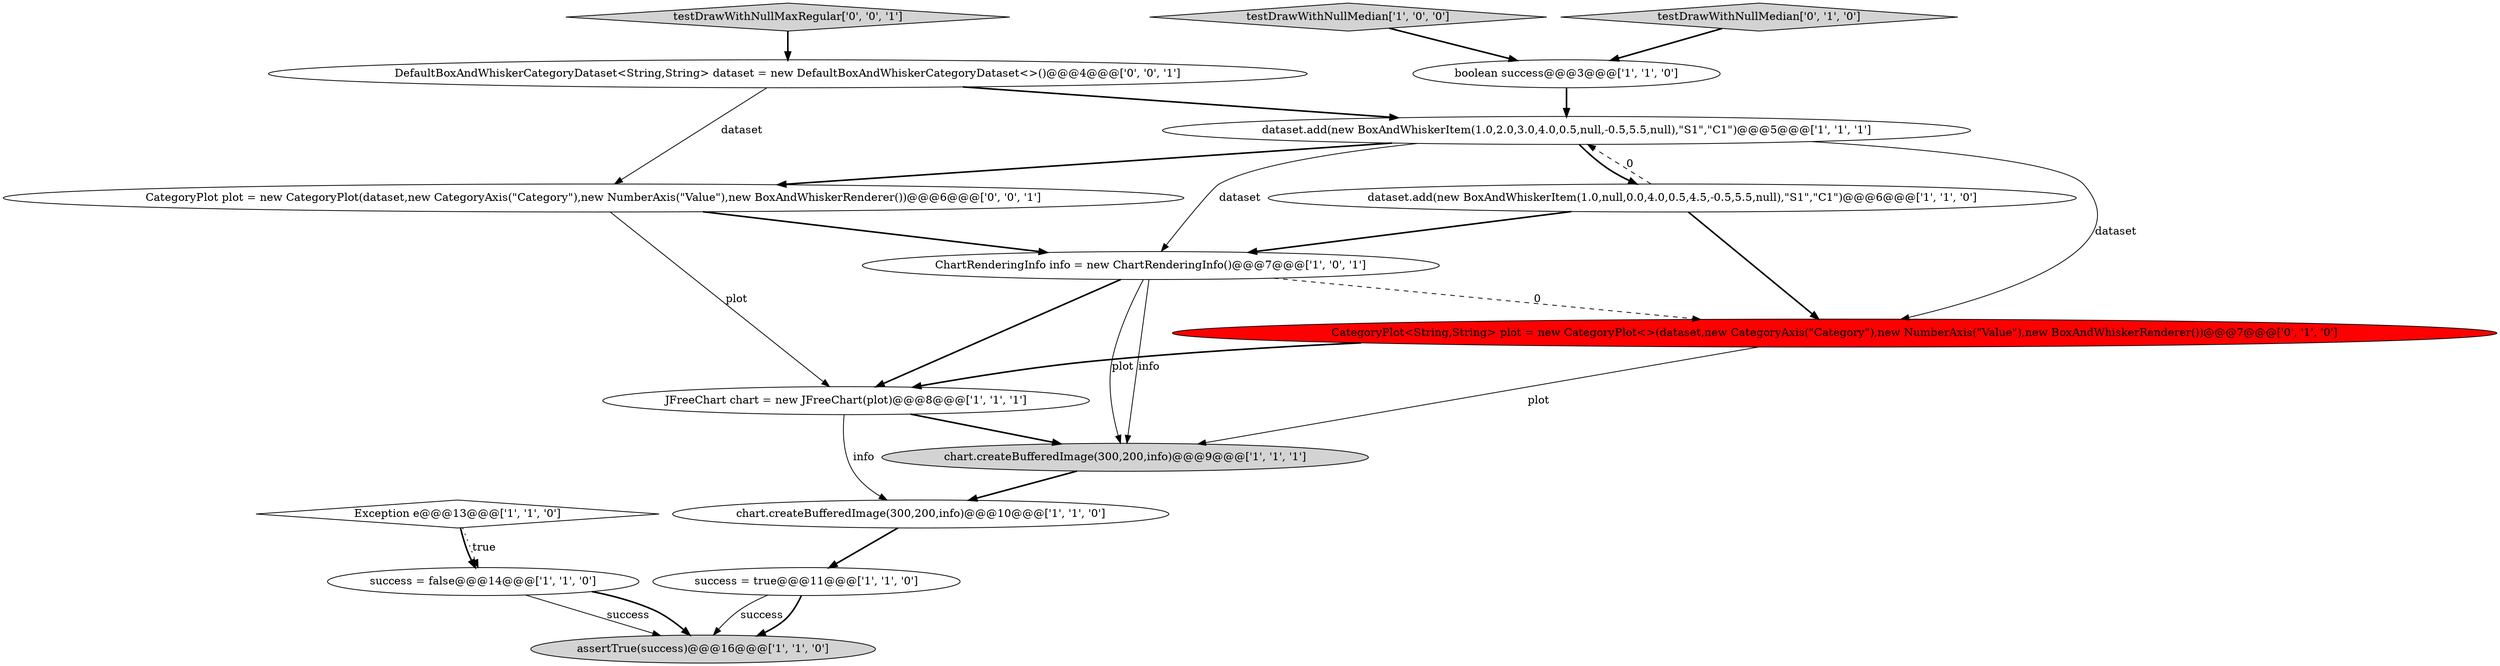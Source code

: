 digraph {
9 [style = filled, label = "boolean success@@@3@@@['1', '1', '0']", fillcolor = white, shape = ellipse image = "AAA0AAABBB1BBB"];
15 [style = filled, label = "testDrawWithNullMaxRegular['0', '0', '1']", fillcolor = lightgray, shape = diamond image = "AAA0AAABBB3BBB"];
8 [style = filled, label = "testDrawWithNullMedian['1', '0', '0']", fillcolor = lightgray, shape = diamond image = "AAA0AAABBB1BBB"];
0 [style = filled, label = "dataset.add(new BoxAndWhiskerItem(1.0,null,0.0,4.0,0.5,4.5,-0.5,5.5,null),\"S1\",\"C1\")@@@6@@@['1', '1', '0']", fillcolor = white, shape = ellipse image = "AAA0AAABBB1BBB"];
7 [style = filled, label = "chart.createBufferedImage(300,200,info)@@@10@@@['1', '1', '0']", fillcolor = white, shape = ellipse image = "AAA0AAABBB1BBB"];
4 [style = filled, label = "JFreeChart chart = new JFreeChart(plot)@@@8@@@['1', '1', '1']", fillcolor = white, shape = ellipse image = "AAA0AAABBB1BBB"];
2 [style = filled, label = "success = false@@@14@@@['1', '1', '0']", fillcolor = white, shape = ellipse image = "AAA0AAABBB1BBB"];
12 [style = filled, label = "CategoryPlot<String,String> plot = new CategoryPlot<>(dataset,new CategoryAxis(\"Category\"),new NumberAxis(\"Value\"),new BoxAndWhiskerRenderer())@@@7@@@['0', '1', '0']", fillcolor = red, shape = ellipse image = "AAA1AAABBB2BBB"];
14 [style = filled, label = "DefaultBoxAndWhiskerCategoryDataset<String,String> dataset = new DefaultBoxAndWhiskerCategoryDataset<>()@@@4@@@['0', '0', '1']", fillcolor = white, shape = ellipse image = "AAA0AAABBB3BBB"];
5 [style = filled, label = "Exception e@@@13@@@['1', '1', '0']", fillcolor = white, shape = diamond image = "AAA0AAABBB1BBB"];
16 [style = filled, label = "CategoryPlot plot = new CategoryPlot(dataset,new CategoryAxis(\"Category\"),new NumberAxis(\"Value\"),new BoxAndWhiskerRenderer())@@@6@@@['0', '0', '1']", fillcolor = white, shape = ellipse image = "AAA0AAABBB3BBB"];
13 [style = filled, label = "testDrawWithNullMedian['0', '1', '0']", fillcolor = lightgray, shape = diamond image = "AAA0AAABBB2BBB"];
6 [style = filled, label = "chart.createBufferedImage(300,200,info)@@@9@@@['1', '1', '1']", fillcolor = lightgray, shape = ellipse image = "AAA0AAABBB1BBB"];
3 [style = filled, label = "dataset.add(new BoxAndWhiskerItem(1.0,2.0,3.0,4.0,0.5,null,-0.5,5.5,null),\"S1\",\"C1\")@@@5@@@['1', '1', '1']", fillcolor = white, shape = ellipse image = "AAA0AAABBB1BBB"];
11 [style = filled, label = "ChartRenderingInfo info = new ChartRenderingInfo()@@@7@@@['1', '0', '1']", fillcolor = white, shape = ellipse image = "AAA0AAABBB1BBB"];
1 [style = filled, label = "assertTrue(success)@@@16@@@['1', '1', '0']", fillcolor = lightgray, shape = ellipse image = "AAA0AAABBB1BBB"];
10 [style = filled, label = "success = true@@@11@@@['1', '1', '0']", fillcolor = white, shape = ellipse image = "AAA0AAABBB1BBB"];
14->3 [style = bold, label=""];
11->6 [style = solid, label="plot"];
0->3 [style = dashed, label="0"];
16->11 [style = bold, label=""];
2->1 [style = solid, label="success"];
10->1 [style = solid, label="success"];
15->14 [style = bold, label=""];
14->16 [style = solid, label="dataset"];
4->6 [style = bold, label=""];
7->10 [style = bold, label=""];
2->1 [style = bold, label=""];
0->12 [style = bold, label=""];
11->4 [style = bold, label=""];
0->11 [style = bold, label=""];
12->6 [style = solid, label="plot"];
3->16 [style = bold, label=""];
11->12 [style = dashed, label="0"];
3->0 [style = bold, label=""];
16->4 [style = solid, label="plot"];
11->6 [style = solid, label="info"];
5->2 [style = bold, label=""];
12->4 [style = bold, label=""];
3->12 [style = solid, label="dataset"];
8->9 [style = bold, label=""];
4->7 [style = solid, label="info"];
9->3 [style = bold, label=""];
13->9 [style = bold, label=""];
6->7 [style = bold, label=""];
10->1 [style = bold, label=""];
3->11 [style = solid, label="dataset"];
5->2 [style = dotted, label="true"];
}
